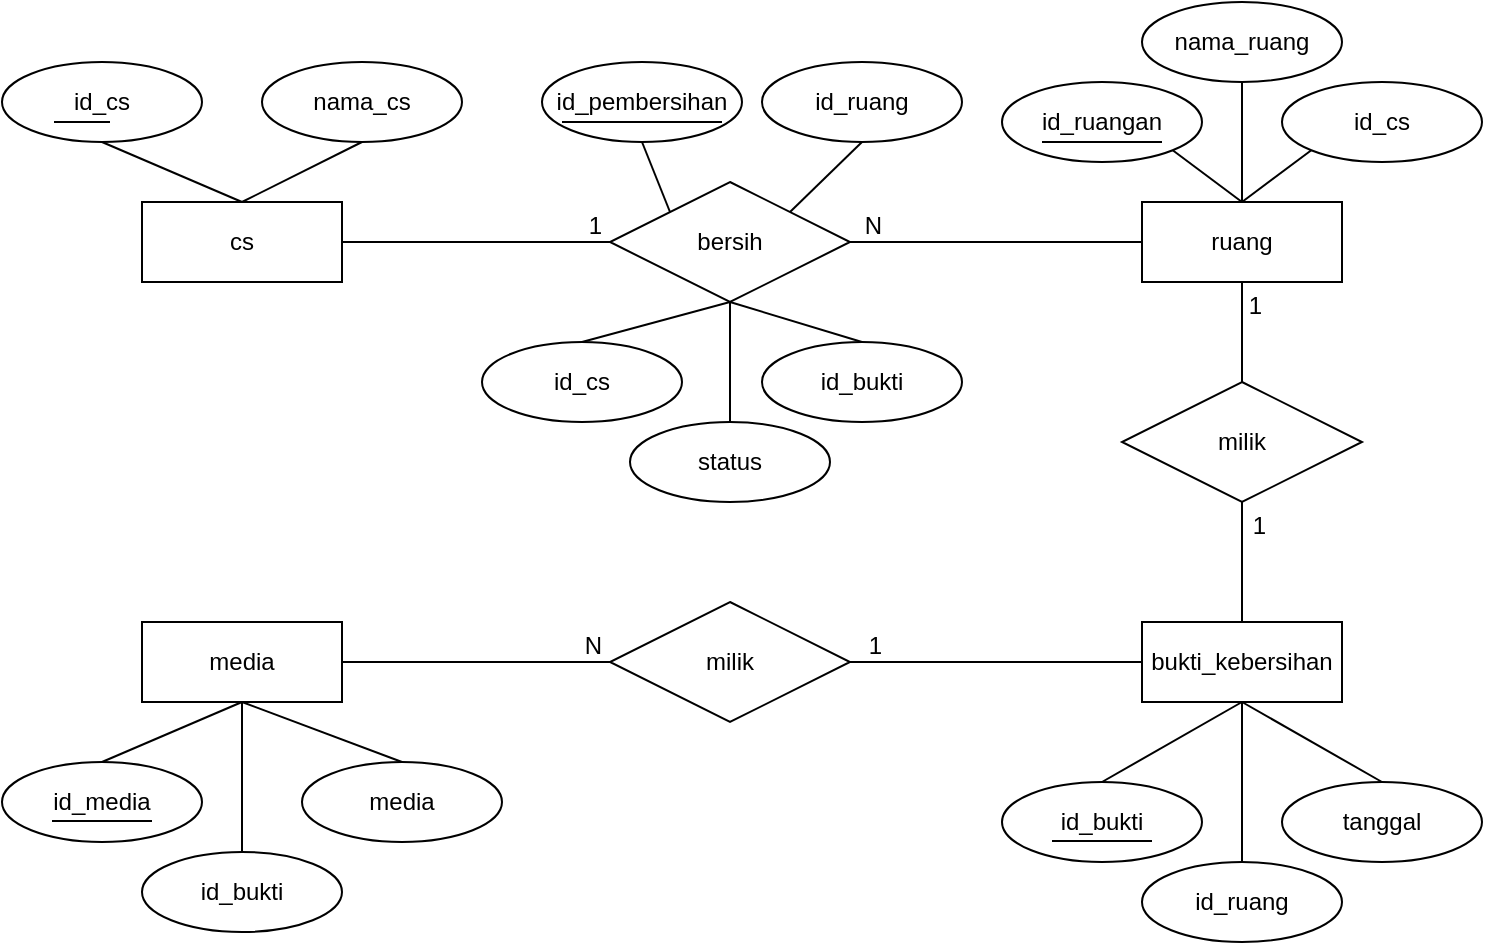 <mxfile version="13.10.0" type="device" pages="2"><diagram id="OoL0fg39RONI5n8p-tjs" name="ERD"><mxGraphModel dx="868" dy="492" grid="1" gridSize="10" guides="1" tooltips="1" connect="1" arrows="1" fold="1" page="1" pageScale="1" pageWidth="827" pageHeight="1169" math="0" shadow="0" extFonts="Permanent Marker^https://fonts.googleapis.com/css?family=Permanent+Marker"><root><mxCell id="0"/><mxCell id="1" parent="0"/><mxCell id="60QYM84TC5XACnwjMkRL-1" value="bersih" style="shape=rhombus;perimeter=rhombusPerimeter;whiteSpace=wrap;html=1;align=center;" parent="1" vertex="1"><mxGeometry x="354" y="210" width="120" height="60" as="geometry"/></mxCell><mxCell id="60QYM84TC5XACnwjMkRL-2" value="cs" style="whiteSpace=wrap;html=1;align=center;" parent="1" vertex="1"><mxGeometry x="120" y="220" width="100" height="40" as="geometry"/></mxCell><mxCell id="60QYM84TC5XACnwjMkRL-3" value="ruang" style="whiteSpace=wrap;html=1;align=center;" parent="1" vertex="1"><mxGeometry x="620" y="220" width="100" height="40" as="geometry"/></mxCell><mxCell id="60QYM84TC5XACnwjMkRL-4" value="bukti_kebersihan" style="whiteSpace=wrap;html=1;align=center;" parent="1" vertex="1"><mxGeometry x="620" y="430" width="100" height="40" as="geometry"/></mxCell><mxCell id="60QYM84TC5XACnwjMkRL-6" value="" style="endArrow=none;html=1;rounded=0;exitX=1;exitY=0.5;exitDx=0;exitDy=0;entryX=0;entryY=0.5;entryDx=0;entryDy=0;" parent="1" source="60QYM84TC5XACnwjMkRL-2" target="60QYM84TC5XACnwjMkRL-1" edge="1"><mxGeometry relative="1" as="geometry"><mxPoint x="340" y="230" as="sourcePoint"/><mxPoint x="500" y="230" as="targetPoint"/></mxGeometry></mxCell><mxCell id="60QYM84TC5XACnwjMkRL-7" value="1" style="resizable=0;html=1;align=right;verticalAlign=bottom;" parent="60QYM84TC5XACnwjMkRL-6" connectable="0" vertex="1"><mxGeometry x="1" relative="1" as="geometry"><mxPoint x="-4" as="offset"/></mxGeometry></mxCell><mxCell id="60QYM84TC5XACnwjMkRL-8" value="" style="endArrow=none;html=1;rounded=0;exitX=0;exitY=0.5;exitDx=0;exitDy=0;entryX=1;entryY=0.5;entryDx=0;entryDy=0;" parent="1" source="60QYM84TC5XACnwjMkRL-3" target="60QYM84TC5XACnwjMkRL-1" edge="1"><mxGeometry relative="1" as="geometry"><mxPoint x="340" y="230" as="sourcePoint"/><mxPoint x="500" y="230" as="targetPoint"/></mxGeometry></mxCell><mxCell id="60QYM84TC5XACnwjMkRL-9" value="N" style="resizable=0;html=1;align=right;verticalAlign=bottom;" parent="60QYM84TC5XACnwjMkRL-8" connectable="0" vertex="1"><mxGeometry x="1" relative="1" as="geometry"><mxPoint x="16" as="offset"/></mxGeometry></mxCell><mxCell id="60QYM84TC5XACnwjMkRL-14" value="id_cs" style="ellipse;whiteSpace=wrap;html=1;align=center;" parent="1" vertex="1"><mxGeometry x="50" y="150" width="100" height="40" as="geometry"/></mxCell><mxCell id="60QYM84TC5XACnwjMkRL-17" value="nama_cs" style="ellipse;whiteSpace=wrap;html=1;align=center;" parent="1" vertex="1"><mxGeometry x="180" y="150" width="100" height="40" as="geometry"/></mxCell><mxCell id="60QYM84TC5XACnwjMkRL-18" value="" style="endArrow=none;html=1;rounded=0;exitX=0.5;exitY=1;exitDx=0;exitDy=0;entryX=0.5;entryY=0;entryDx=0;entryDy=0;" parent="1" source="60QYM84TC5XACnwjMkRL-14" target="60QYM84TC5XACnwjMkRL-2" edge="1"><mxGeometry relative="1" as="geometry"><mxPoint x="340" y="230" as="sourcePoint"/><mxPoint x="500" y="230" as="targetPoint"/></mxGeometry></mxCell><mxCell id="60QYM84TC5XACnwjMkRL-20" value="" style="endArrow=none;html=1;rounded=0;exitX=0.5;exitY=0;exitDx=0;exitDy=0;entryX=0.5;entryY=1;entryDx=0;entryDy=0;" parent="1" source="60QYM84TC5XACnwjMkRL-2" target="60QYM84TC5XACnwjMkRL-17" edge="1"><mxGeometry relative="1" as="geometry"><mxPoint x="170" y="180" as="sourcePoint"/><mxPoint x="170" y="170" as="targetPoint"/></mxGeometry></mxCell><mxCell id="60QYM84TC5XACnwjMkRL-21" value="id_ruang" style="ellipse;whiteSpace=wrap;html=1;align=center;" parent="1" vertex="1"><mxGeometry x="620" y="550" width="100" height="40" as="geometry"/></mxCell><mxCell id="60QYM84TC5XACnwjMkRL-22" value="id_bukti" style="ellipse;whiteSpace=wrap;html=1;align=center;" parent="1" vertex="1"><mxGeometry x="550" y="510" width="100" height="40" as="geometry"/></mxCell><mxCell id="60QYM84TC5XACnwjMkRL-23" value="milik" style="shape=rhombus;perimeter=rhombusPerimeter;whiteSpace=wrap;html=1;align=center;" parent="1" vertex="1"><mxGeometry x="610" y="310" width="120" height="60" as="geometry"/></mxCell><mxCell id="60QYM84TC5XACnwjMkRL-24" value="media" style="ellipse;whiteSpace=wrap;html=1;align=center;" parent="1" vertex="1"><mxGeometry x="200" y="500" width="100" height="40" as="geometry"/></mxCell><mxCell id="60QYM84TC5XACnwjMkRL-25" value="" style="endArrow=none;html=1;rounded=0;entryX=0.5;entryY=1;entryDx=0;entryDy=0;exitX=0.5;exitY=0;exitDx=0;exitDy=0;" parent="1" source="60QYM84TC5XACnwjMkRL-22" target="60QYM84TC5XACnwjMkRL-4" edge="1"><mxGeometry relative="1" as="geometry"><mxPoint x="320" y="520" as="sourcePoint"/><mxPoint x="480" y="520" as="targetPoint"/></mxGeometry></mxCell><mxCell id="60QYM84TC5XACnwjMkRL-27" value="" style="endArrow=none;html=1;rounded=0;exitX=0.5;exitY=1;exitDx=0;exitDy=0;entryX=0.5;entryY=0;entryDx=0;entryDy=0;" parent="1" source="60QYM84TC5XACnwjMkRL-4" target="60QYM84TC5XACnwjMkRL-21" edge="1"><mxGeometry relative="1" as="geometry"><mxPoint x="320" y="520" as="sourcePoint"/><mxPoint x="760" y="490" as="targetPoint"/></mxGeometry></mxCell><mxCell id="60QYM84TC5XACnwjMkRL-28" value="" style="endArrow=none;html=1;rounded=0;entryX=0.5;entryY=1;entryDx=0;entryDy=0;exitX=0.5;exitY=0;exitDx=0;exitDy=0;" parent="1" source="60QYM84TC5XACnwjMkRL-23" target="60QYM84TC5XACnwjMkRL-3" edge="1"><mxGeometry relative="1" as="geometry"><mxPoint x="320" y="410" as="sourcePoint"/><mxPoint x="480" y="410" as="targetPoint"/></mxGeometry></mxCell><mxCell id="60QYM84TC5XACnwjMkRL-29" value="1" style="resizable=0;html=1;align=right;verticalAlign=bottom;" parent="60QYM84TC5XACnwjMkRL-28" connectable="0" vertex="1"><mxGeometry x="1" relative="1" as="geometry"><mxPoint x="10" y="20" as="offset"/></mxGeometry></mxCell><mxCell id="60QYM84TC5XACnwjMkRL-30" value="" style="endArrow=none;html=1;rounded=0;entryX=0.5;entryY=1;entryDx=0;entryDy=0;exitX=0.5;exitY=0;exitDx=0;exitDy=0;" parent="1" source="60QYM84TC5XACnwjMkRL-4" target="60QYM84TC5XACnwjMkRL-23" edge="1"><mxGeometry relative="1" as="geometry"><mxPoint x="320" y="410" as="sourcePoint"/><mxPoint x="480" y="410" as="targetPoint"/></mxGeometry></mxCell><mxCell id="60QYM84TC5XACnwjMkRL-31" value="1" style="resizable=0;html=1;align=right;verticalAlign=bottom;" parent="60QYM84TC5XACnwjMkRL-30" connectable="0" vertex="1"><mxGeometry x="1" relative="1" as="geometry"><mxPoint x="12" y="20" as="offset"/></mxGeometry></mxCell><mxCell id="60QYM84TC5XACnwjMkRL-32" value="id_ruangan" style="ellipse;whiteSpace=wrap;html=1;align=center;" parent="1" vertex="1"><mxGeometry x="550" y="160" width="100" height="40" as="geometry"/></mxCell><mxCell id="60QYM84TC5XACnwjMkRL-33" value="nama_ruang" style="ellipse;whiteSpace=wrap;html=1;align=center;" parent="1" vertex="1"><mxGeometry x="620" y="120" width="100" height="40" as="geometry"/></mxCell><mxCell id="60QYM84TC5XACnwjMkRL-34" value="id_cs" style="ellipse;whiteSpace=wrap;html=1;align=center;" parent="1" vertex="1"><mxGeometry x="690" y="160" width="100" height="40" as="geometry"/></mxCell><mxCell id="60QYM84TC5XACnwjMkRL-35" value="status" style="ellipse;whiteSpace=wrap;html=1;align=center;" parent="1" vertex="1"><mxGeometry x="364" y="330" width="100" height="40" as="geometry"/></mxCell><mxCell id="60QYM84TC5XACnwjMkRL-36" value="" style="endArrow=none;html=1;rounded=0;entryX=1;entryY=1;entryDx=0;entryDy=0;exitX=0.5;exitY=0;exitDx=0;exitDy=0;" parent="1" source="60QYM84TC5XACnwjMkRL-3" target="60QYM84TC5XACnwjMkRL-32" edge="1"><mxGeometry relative="1" as="geometry"><mxPoint x="340" y="310" as="sourcePoint"/><mxPoint x="500" y="310" as="targetPoint"/></mxGeometry></mxCell><mxCell id="60QYM84TC5XACnwjMkRL-37" value="" style="endArrow=none;html=1;rounded=0;entryX=0.5;entryY=1;entryDx=0;entryDy=0;exitX=0.5;exitY=0;exitDx=0;exitDy=0;" parent="1" source="60QYM84TC5XACnwjMkRL-3" target="60QYM84TC5XACnwjMkRL-33" edge="1"><mxGeometry relative="1" as="geometry"><mxPoint x="340" y="310" as="sourcePoint"/><mxPoint x="500" y="310" as="targetPoint"/></mxGeometry></mxCell><mxCell id="60QYM84TC5XACnwjMkRL-38" value="" style="endArrow=none;html=1;rounded=0;entryX=0;entryY=1;entryDx=0;entryDy=0;exitX=0.5;exitY=0;exitDx=0;exitDy=0;" parent="1" source="60QYM84TC5XACnwjMkRL-3" target="60QYM84TC5XACnwjMkRL-34" edge="1"><mxGeometry relative="1" as="geometry"><mxPoint x="340" y="310" as="sourcePoint"/><mxPoint x="500" y="310" as="targetPoint"/></mxGeometry></mxCell><mxCell id="60QYM84TC5XACnwjMkRL-40" value="media" style="whiteSpace=wrap;html=1;align=center;" parent="1" vertex="1"><mxGeometry x="120" y="430" width="100" height="40" as="geometry"/></mxCell><mxCell id="60QYM84TC5XACnwjMkRL-41" value="milik" style="shape=rhombus;perimeter=rhombusPerimeter;whiteSpace=wrap;html=1;align=center;" parent="1" vertex="1"><mxGeometry x="354" y="420" width="120" height="60" as="geometry"/></mxCell><mxCell id="60QYM84TC5XACnwjMkRL-42" value="id_media" style="ellipse;whiteSpace=wrap;html=1;align=center;" parent="1" vertex="1"><mxGeometry x="50" y="500" width="100" height="40" as="geometry"/></mxCell><mxCell id="60QYM84TC5XACnwjMkRL-43" value="id_bukti" style="ellipse;whiteSpace=wrap;html=1;align=center;" parent="1" vertex="1"><mxGeometry x="120" y="545" width="100" height="40" as="geometry"/></mxCell><mxCell id="60QYM84TC5XACnwjMkRL-44" value="" style="endArrow=none;html=1;rounded=0;entryX=0.5;entryY=1;entryDx=0;entryDy=0;exitX=0.5;exitY=0;exitDx=0;exitDy=0;" parent="1" source="60QYM84TC5XACnwjMkRL-43" target="60QYM84TC5XACnwjMkRL-40" edge="1"><mxGeometry relative="1" as="geometry"><mxPoint x="340" y="470" as="sourcePoint"/><mxPoint x="500" y="470" as="targetPoint"/></mxGeometry></mxCell><mxCell id="60QYM84TC5XACnwjMkRL-45" value="" style="endArrow=none;html=1;rounded=0;exitX=0.5;exitY=1;exitDx=0;exitDy=0;entryX=0.5;entryY=0;entryDx=0;entryDy=0;" parent="1" source="60QYM84TC5XACnwjMkRL-40" target="60QYM84TC5XACnwjMkRL-24" edge="1"><mxGeometry relative="1" as="geometry"><mxPoint x="340" y="470" as="sourcePoint"/><mxPoint x="500" y="470" as="targetPoint"/></mxGeometry></mxCell><mxCell id="60QYM84TC5XACnwjMkRL-46" value="" style="endArrow=none;html=1;rounded=0;exitX=0.5;exitY=1;exitDx=0;exitDy=0;entryX=0.5;entryY=0;entryDx=0;entryDy=0;" parent="1" source="60QYM84TC5XACnwjMkRL-40" target="60QYM84TC5XACnwjMkRL-42" edge="1"><mxGeometry relative="1" as="geometry"><mxPoint x="340" y="470" as="sourcePoint"/><mxPoint x="500" y="470" as="targetPoint"/></mxGeometry></mxCell><mxCell id="60QYM84TC5XACnwjMkRL-47" value="" style="endArrow=none;html=1;rounded=0;entryX=1;entryY=0.5;entryDx=0;entryDy=0;exitX=0;exitY=0.5;exitDx=0;exitDy=0;" parent="1" source="60QYM84TC5XACnwjMkRL-4" target="60QYM84TC5XACnwjMkRL-41" edge="1"><mxGeometry relative="1" as="geometry"><mxPoint x="340" y="420" as="sourcePoint"/><mxPoint x="500" y="420" as="targetPoint"/></mxGeometry></mxCell><mxCell id="60QYM84TC5XACnwjMkRL-48" value="1" style="resizable=0;html=1;align=right;verticalAlign=bottom;" parent="60QYM84TC5XACnwjMkRL-47" connectable="0" vertex="1"><mxGeometry x="1" relative="1" as="geometry"><mxPoint x="16" as="offset"/></mxGeometry></mxCell><mxCell id="60QYM84TC5XACnwjMkRL-49" value="" style="endArrow=none;html=1;rounded=0;exitX=1;exitY=0.5;exitDx=0;exitDy=0;entryX=0;entryY=0.5;entryDx=0;entryDy=0;" parent="1" source="60QYM84TC5XACnwjMkRL-40" target="60QYM84TC5XACnwjMkRL-41" edge="1"><mxGeometry relative="1" as="geometry"><mxPoint x="340" y="420" as="sourcePoint"/><mxPoint x="500" y="420" as="targetPoint"/></mxGeometry></mxCell><mxCell id="60QYM84TC5XACnwjMkRL-50" value="N" style="resizable=0;html=1;align=right;verticalAlign=bottom;" parent="60QYM84TC5XACnwjMkRL-49" connectable="0" vertex="1"><mxGeometry x="1" relative="1" as="geometry"><mxPoint x="-4" as="offset"/></mxGeometry></mxCell><mxCell id="60QYM84TC5XACnwjMkRL-51" value="" style="endArrow=none;html=1;rounded=0;" parent="1" edge="1"><mxGeometry relative="1" as="geometry"><mxPoint x="76" y="180" as="sourcePoint"/><mxPoint x="104" y="180" as="targetPoint"/></mxGeometry></mxCell><mxCell id="60QYM84TC5XACnwjMkRL-52" value="" style="endArrow=none;html=1;rounded=0;entryX=0.7;entryY=0.738;entryDx=0;entryDy=0;entryPerimeter=0;startSize=6;" parent="1" edge="1"><mxGeometry relative="1" as="geometry"><mxPoint x="75" y="529.5" as="sourcePoint"/><mxPoint x="125.0" y="529.52" as="targetPoint"/></mxGeometry></mxCell><mxCell id="60QYM84TC5XACnwjMkRL-53" value="" style="endArrow=none;html=1;rounded=0;entryX=0.7;entryY=0.738;entryDx=0;entryDy=0;entryPerimeter=0;startSize=6;" parent="1" edge="1"><mxGeometry relative="1" as="geometry"><mxPoint x="575" y="539.52" as="sourcePoint"/><mxPoint x="625.0" y="539.54" as="targetPoint"/></mxGeometry></mxCell><mxCell id="60QYM84TC5XACnwjMkRL-54" value="" style="endArrow=none;html=1;rounded=0;entryX=0.7;entryY=0.738;entryDx=0;entryDy=0;entryPerimeter=0;startSize=6;" parent="1" edge="1"><mxGeometry relative="1" as="geometry"><mxPoint x="570" y="190" as="sourcePoint"/><mxPoint x="630" y="190.02" as="targetPoint"/></mxGeometry></mxCell><mxCell id="ye9iNT152VdTaJbHaXdP-1" value="tanggal" style="ellipse;whiteSpace=wrap;html=1;align=center;" parent="1" vertex="1"><mxGeometry x="690" y="510" width="100" height="40" as="geometry"/></mxCell><mxCell id="ye9iNT152VdTaJbHaXdP-2" value="" style="endArrow=none;html=1;rounded=0;entryX=0.5;entryY=1;entryDx=0;entryDy=0;exitX=0.5;exitY=0;exitDx=0;exitDy=0;" parent="1" source="ye9iNT152VdTaJbHaXdP-1" target="60QYM84TC5XACnwjMkRL-4" edge="1"><mxGeometry relative="1" as="geometry"><mxPoint x="330" y="420" as="sourcePoint"/><mxPoint x="490" y="420" as="targetPoint"/></mxGeometry></mxCell><mxCell id="ye9iNT152VdTaJbHaXdP-3" value="id_pembersihan" style="ellipse;whiteSpace=wrap;html=1;align=center;" parent="1" vertex="1"><mxGeometry x="320" y="150" width="100" height="40" as="geometry"/></mxCell><mxCell id="ye9iNT152VdTaJbHaXdP-4" value="" style="endArrow=none;html=1;rounded=0;startSize=6;entryX=0.9;entryY=0.75;entryDx=0;entryDy=0;entryPerimeter=0;" parent="1" target="ye9iNT152VdTaJbHaXdP-3" edge="1"><mxGeometry relative="1" as="geometry"><mxPoint x="330" y="180" as="sourcePoint"/><mxPoint x="380" y="180" as="targetPoint"/></mxGeometry></mxCell><mxCell id="ye9iNT152VdTaJbHaXdP-5" value="id_ruang" style="ellipse;whiteSpace=wrap;html=1;align=center;" parent="1" vertex="1"><mxGeometry x="430" y="150" width="100" height="40" as="geometry"/></mxCell><mxCell id="ye9iNT152VdTaJbHaXdP-6" value="id_cs" style="ellipse;whiteSpace=wrap;html=1;align=center;" parent="1" vertex="1"><mxGeometry x="290" y="290" width="100" height="40" as="geometry"/></mxCell><mxCell id="ye9iNT152VdTaJbHaXdP-7" value="id_bukti" style="ellipse;whiteSpace=wrap;html=1;align=center;" parent="1" vertex="1"><mxGeometry x="430" y="290" width="100" height="40" as="geometry"/></mxCell><mxCell id="ye9iNT152VdTaJbHaXdP-8" value="" style="endArrow=none;html=1;rounded=0;entryX=0.5;entryY=1;entryDx=0;entryDy=0;exitX=0.5;exitY=0;exitDx=0;exitDy=0;" parent="1" source="60QYM84TC5XACnwjMkRL-35" target="60QYM84TC5XACnwjMkRL-1" edge="1"><mxGeometry relative="1" as="geometry"><mxPoint x="320" y="350" as="sourcePoint"/><mxPoint x="480" y="350" as="targetPoint"/></mxGeometry></mxCell><mxCell id="ye9iNT152VdTaJbHaXdP-9" value="" style="endArrow=none;html=1;rounded=0;entryX=0.5;entryY=1;entryDx=0;entryDy=0;exitX=0.5;exitY=0;exitDx=0;exitDy=0;" parent="1" source="ye9iNT152VdTaJbHaXdP-6" target="60QYM84TC5XACnwjMkRL-1" edge="1"><mxGeometry relative="1" as="geometry"><mxPoint x="320" y="350" as="sourcePoint"/><mxPoint x="480" y="350" as="targetPoint"/></mxGeometry></mxCell><mxCell id="ye9iNT152VdTaJbHaXdP-10" value="" style="endArrow=none;html=1;rounded=0;entryX=0.5;entryY=1;entryDx=0;entryDy=0;exitX=0.5;exitY=0;exitDx=0;exitDy=0;" parent="1" source="ye9iNT152VdTaJbHaXdP-7" target="60QYM84TC5XACnwjMkRL-1" edge="1"><mxGeometry relative="1" as="geometry"><mxPoint x="320" y="350" as="sourcePoint"/><mxPoint x="480" y="350" as="targetPoint"/></mxGeometry></mxCell><mxCell id="ye9iNT152VdTaJbHaXdP-11" value="" style="endArrow=none;html=1;rounded=0;entryX=0;entryY=0;entryDx=0;entryDy=0;exitX=0.5;exitY=1;exitDx=0;exitDy=0;" parent="1" source="ye9iNT152VdTaJbHaXdP-3" target="60QYM84TC5XACnwjMkRL-1" edge="1"><mxGeometry relative="1" as="geometry"><mxPoint x="320" y="350" as="sourcePoint"/><mxPoint x="480" y="350" as="targetPoint"/></mxGeometry></mxCell><mxCell id="ye9iNT152VdTaJbHaXdP-12" value="" style="endArrow=none;html=1;rounded=0;entryX=0.5;entryY=1;entryDx=0;entryDy=0;exitX=1;exitY=0;exitDx=0;exitDy=0;" parent="1" source="60QYM84TC5XACnwjMkRL-1" target="ye9iNT152VdTaJbHaXdP-5" edge="1"><mxGeometry relative="1" as="geometry"><mxPoint x="320" y="350" as="sourcePoint"/><mxPoint x="480" y="350" as="targetPoint"/></mxGeometry></mxCell></root></mxGraphModel></diagram><diagram id="uf1pXEevZ5Dz3hRGJDJD" name="DFD Level 0"><mxGraphModel dx="868" dy="492" grid="1" gridSize="10" guides="1" tooltips="1" connect="1" arrows="1" fold="1" page="1" pageScale="1" pageWidth="827" pageHeight="1169" math="0" shadow="0"><root><mxCell id="TIZmJc_D72hpmX4OKHt5-0"/><mxCell id="TIZmJc_D72hpmX4OKHt5-1" parent="TIZmJc_D72hpmX4OKHt5-0"/><mxCell id="8p08NFnBIkPHXaZAuZ06-0" value="Aplikasi&lt;br&gt;KoKeRu" style="shape=ellipse;html=1;dashed=0;whitespace=wrap;aspect=fixed;perimeter=ellipsePerimeter;" parent="TIZmJc_D72hpmX4OKHt5-1" vertex="1"><mxGeometry x="359" y="120" width="110" height="110" as="geometry"/></mxCell><mxCell id="8p08NFnBIkPHXaZAuZ06-1" value="CS" style="html=1;dashed=0;whitespace=wrap;" parent="TIZmJc_D72hpmX4OKHt5-1" vertex="1"><mxGeometry x="120" y="150" width="100" height="50" as="geometry"/></mxCell><mxCell id="8p08NFnBIkPHXaZAuZ06-2" value="Pengelola&lt;br&gt;Gedung" style="html=1;dashed=0;whitespace=wrap;" parent="TIZmJc_D72hpmX4OKHt5-1" vertex="1"><mxGeometry x="610" y="150" width="100" height="50" as="geometry"/></mxCell><mxCell id="8p08NFnBIkPHXaZAuZ06-4" value="" style="endArrow=classic;html=1;exitX=1;exitY=0.25;exitDx=0;exitDy=0;entryX=0.018;entryY=0.382;entryDx=0;entryDy=0;entryPerimeter=0;" parent="TIZmJc_D72hpmX4OKHt5-1" source="8p08NFnBIkPHXaZAuZ06-1" target="8p08NFnBIkPHXaZAuZ06-0" edge="1"><mxGeometry width="50" height="50" relative="1" as="geometry"><mxPoint x="390" y="240" as="sourcePoint"/><mxPoint x="440" y="190" as="targetPoint"/></mxGeometry></mxCell><mxCell id="8p08NFnBIkPHXaZAuZ06-5" value="" style="endArrow=classic;html=1;entryX=1;entryY=0.75;entryDx=0;entryDy=0;" parent="TIZmJc_D72hpmX4OKHt5-1" target="8p08NFnBIkPHXaZAuZ06-1" edge="1"><mxGeometry width="50" height="50" relative="1" as="geometry"><mxPoint x="360" y="188" as="sourcePoint"/><mxPoint x="440" y="190" as="targetPoint"/></mxGeometry></mxCell><mxCell id="8p08NFnBIkPHXaZAuZ06-6" value="" style="endArrow=classic;html=1;exitX=0;exitY=0.25;exitDx=0;exitDy=0;entryX=1.009;entryY=0.386;entryDx=0;entryDy=0;entryPerimeter=0;" parent="TIZmJc_D72hpmX4OKHt5-1" source="8p08NFnBIkPHXaZAuZ06-2" target="8p08NFnBIkPHXaZAuZ06-0" edge="1"><mxGeometry width="50" height="50" relative="1" as="geometry"><mxPoint x="390" y="240" as="sourcePoint"/><mxPoint x="440" y="190" as="targetPoint"/></mxGeometry></mxCell><mxCell id="8p08NFnBIkPHXaZAuZ06-7" value="" style="endArrow=classic;html=1;entryX=0;entryY=0.75;entryDx=0;entryDy=0;" parent="TIZmJc_D72hpmX4OKHt5-1" target="8p08NFnBIkPHXaZAuZ06-2" edge="1"><mxGeometry width="50" height="50" relative="1" as="geometry"><mxPoint x="470" y="188" as="sourcePoint"/><mxPoint x="440" y="190" as="targetPoint"/></mxGeometry></mxCell><mxCell id="CpT4-z-33BWV5Vib_LeM-0" value="Membersihkan ruangan&lt;br&gt;Memberi bukti foto/video" style="text;html=1;strokeColor=none;fillColor=none;align=left;verticalAlign=middle;whiteSpace=wrap;rounded=0;" parent="TIZmJc_D72hpmX4OKHt5-1" vertex="1"><mxGeometry x="225" y="120" width="150" height="40" as="geometry"/></mxCell><mxCell id="CpT4-z-33BWV5Vib_LeM-1" value="&lt;div style=&quot;text-align: left&quot;&gt;&lt;span&gt;Menampilkan ruangan dan penanggung jawab ruangan&lt;/span&gt;&lt;/div&gt;" style="text;html=1;strokeColor=none;fillColor=none;align=center;verticalAlign=middle;whiteSpace=wrap;rounded=0;" parent="TIZmJc_D72hpmX4OKHt5-1" vertex="1"><mxGeometry x="230" y="190" width="140" height="50" as="geometry"/></mxCell><mxCell id="CpT4-z-33BWV5Vib_LeM-4" value="CRUD data ruangan dan CS" style="text;html=1;strokeColor=none;fillColor=none;align=left;verticalAlign=middle;whiteSpace=wrap;rounded=0;" parent="TIZmJc_D72hpmX4OKHt5-1" vertex="1"><mxGeometry x="480" y="125" width="116" height="30" as="geometry"/></mxCell><mxCell id="CpT4-z-33BWV5Vib_LeM-6" value="&lt;div style=&quot;text-align: left&quot;&gt;&lt;span&gt;Menampilkan ruangan, penanggung jawab ruangan, dan status&lt;/span&gt;&lt;/div&gt;" style="text;html=1;strokeColor=none;fillColor=none;align=center;verticalAlign=middle;whiteSpace=wrap;rounded=0;" parent="TIZmJc_D72hpmX4OKHt5-1" vertex="1"><mxGeometry x="480" y="190" width="140" height="50" as="geometry"/></mxCell></root></mxGraphModel></diagram></mxfile>